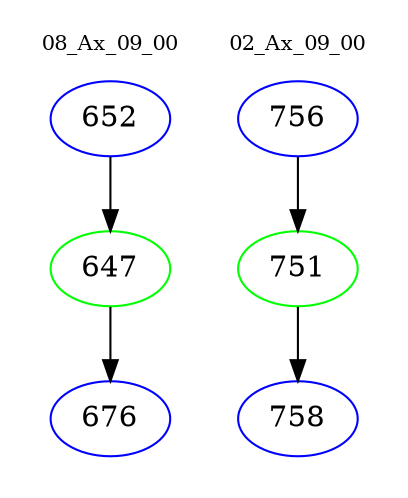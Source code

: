 digraph{
subgraph cluster_0 {
color = white
label = "08_Ax_09_00";
fontsize=10;
T0_652 [label="652", color="blue"]
T0_652 -> T0_647 [color="black"]
T0_647 [label="647", color="green"]
T0_647 -> T0_676 [color="black"]
T0_676 [label="676", color="blue"]
}
subgraph cluster_1 {
color = white
label = "02_Ax_09_00";
fontsize=10;
T1_756 [label="756", color="blue"]
T1_756 -> T1_751 [color="black"]
T1_751 [label="751", color="green"]
T1_751 -> T1_758 [color="black"]
T1_758 [label="758", color="blue"]
}
}
